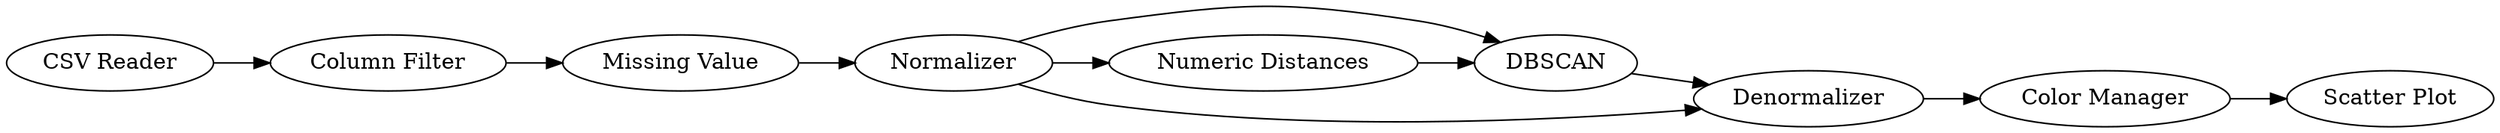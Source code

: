 digraph {
	12 -> 13
	14 -> 16
	16 -> 23
	23 -> 24
	15 -> 16
	13 -> 14
	26 -> 12
	14 -> 15
	24 -> 25
	14 -> 23
	16 [label=DBSCAN]
	24 [label="Color Manager"]
	13 [label="Missing Value"]
	23 [label=Denormalizer]
	26 [label="CSV Reader"]
	15 [label="Numeric Distances"]
	25 [label="Scatter Plot"]
	14 [label=Normalizer]
	12 [label="Column Filter"]
	rankdir=LR
}
